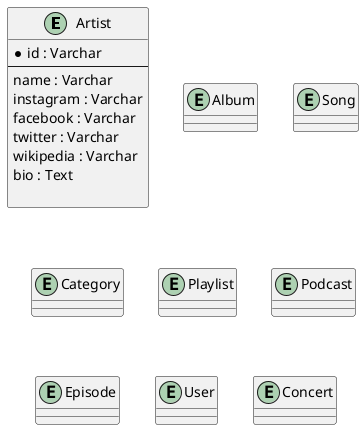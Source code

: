 @startuml
entity Artist{
* id : Varchar
--
name : Varchar
instagram : Varchar
facebook : Varchar
twitter : Varchar
wikipedia : Varchar
bio : Text
}

entity Album{

}

entity Song{

}

entity Category{

}

entity Artist{

}

entity Playlist{

}

entity Podcast{

}

entity Episode{

}

entity User{

}

entity Concert{

}

@enduml